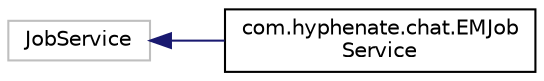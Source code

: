 digraph "类继承关系图"
{
  edge [fontname="Helvetica",fontsize="10",labelfontname="Helvetica",labelfontsize="10"];
  node [fontname="Helvetica",fontsize="10",shape=record];
  rankdir="LR";
  Node1 [label="JobService",height=0.2,width=0.4,color="grey75", fillcolor="white", style="filled"];
  Node1 -> Node2 [dir="back",color="midnightblue",fontsize="10",style="solid",fontname="Helvetica"];
  Node2 [label="com.hyphenate.chat.EMJob\lService",height=0.2,width=0.4,color="black", fillcolor="white", style="filled",URL="$classcom_1_1hyphenate_1_1chat_1_1EMJobService.html"];
}
